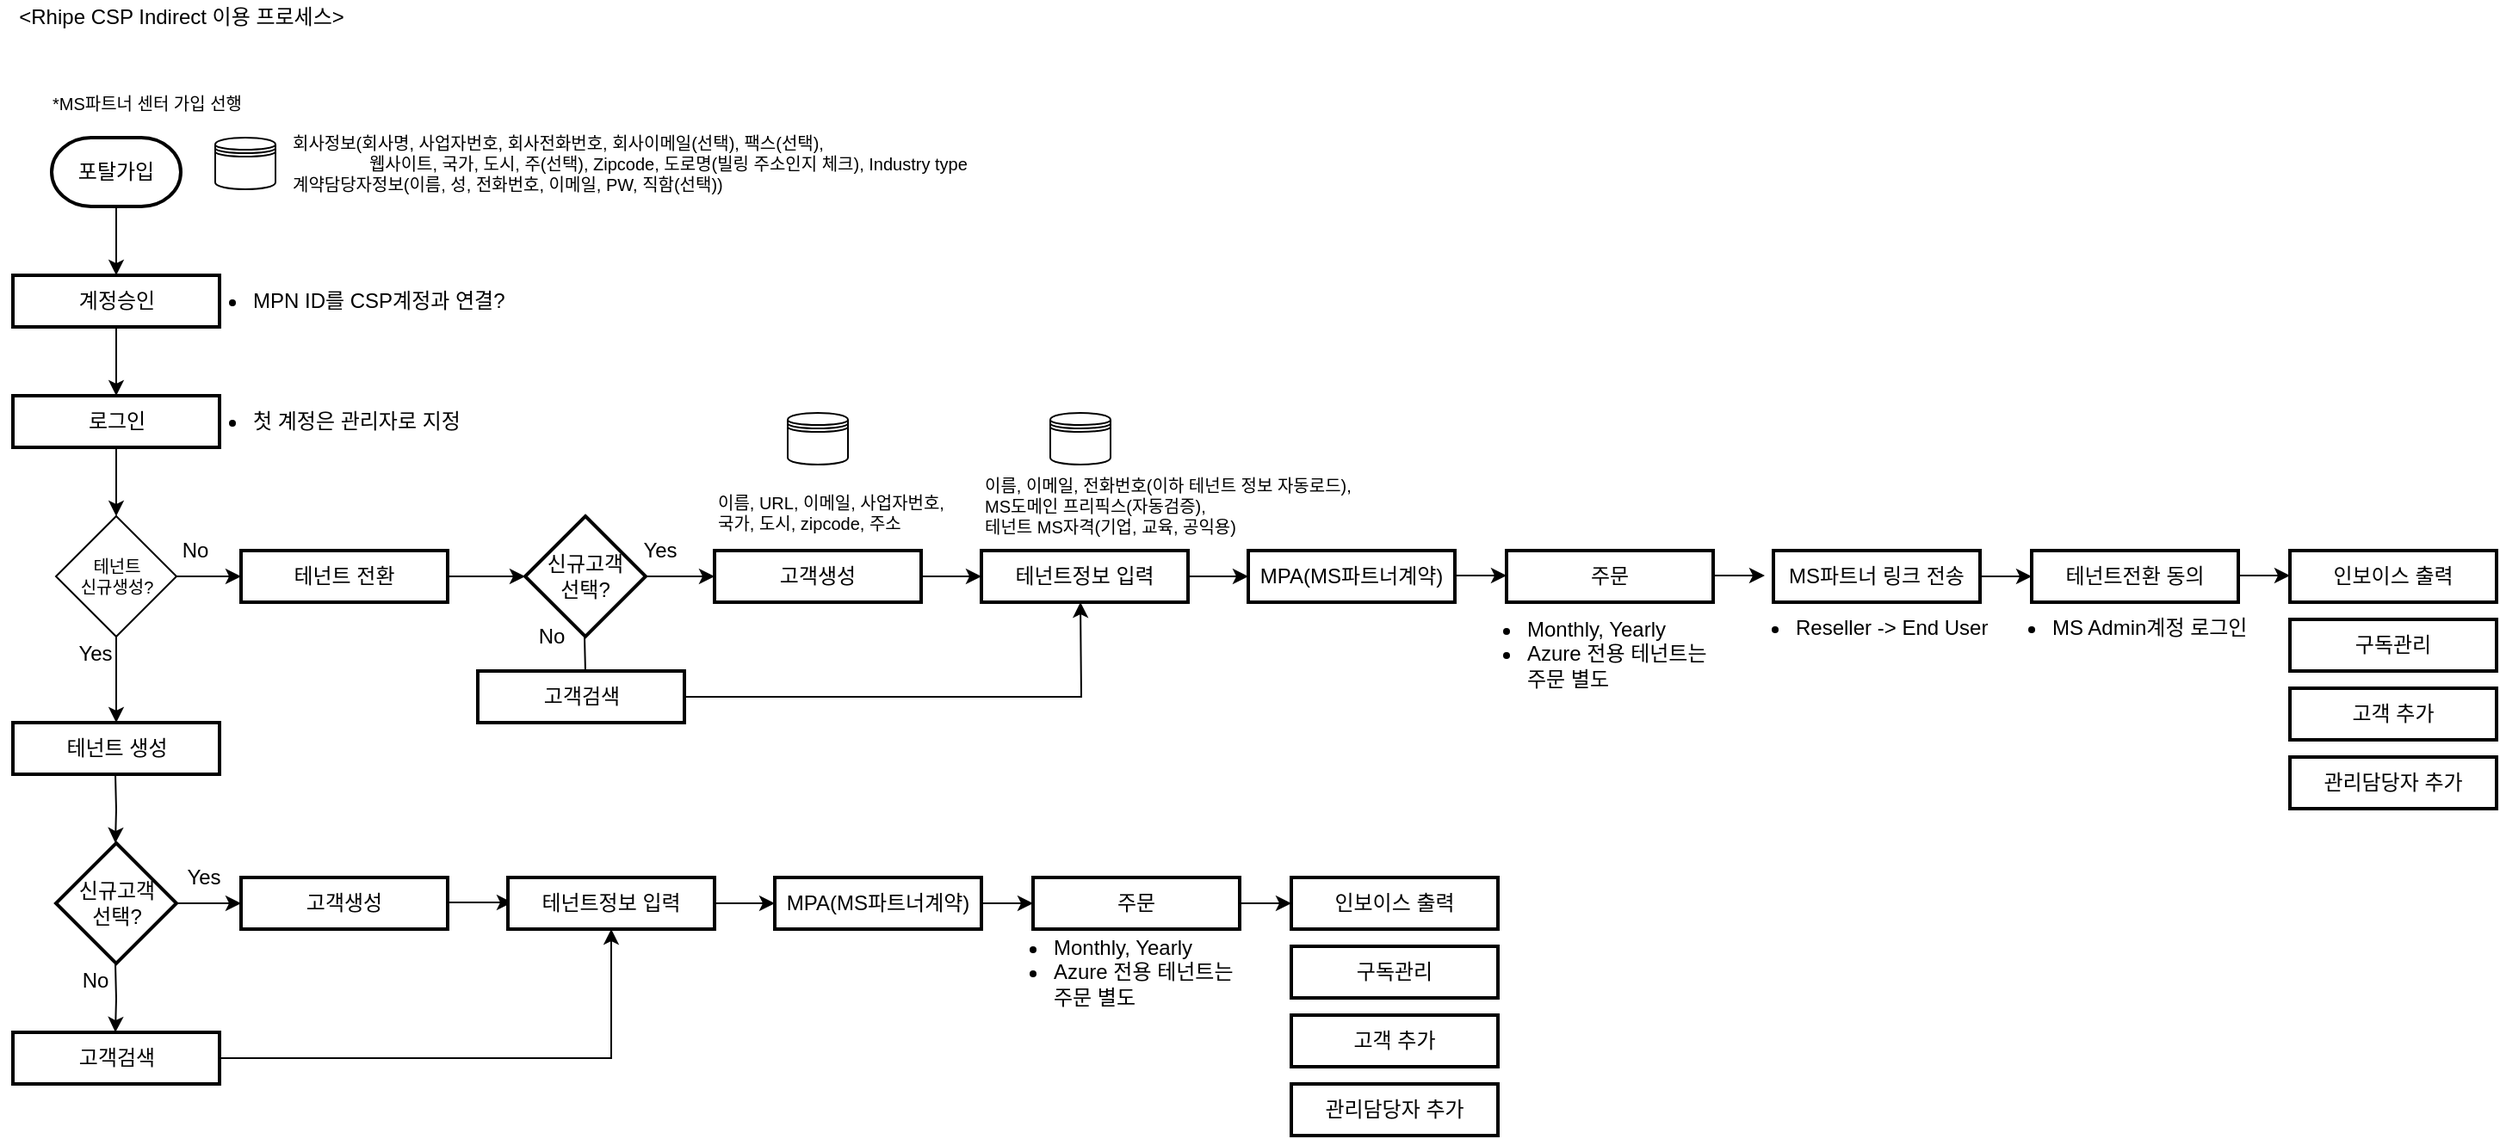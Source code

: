 <mxfile version="15.8.3" type="github">
  <diagram id="-kC8-EX9NPomtugNLF3H" name="Page-1">
    <mxGraphModel dx="1038" dy="579" grid="1" gridSize="10" guides="1" tooltips="1" connect="1" arrows="1" fold="1" page="1" pageScale="1" pageWidth="827" pageHeight="1169" math="0" shadow="0">
      <root>
        <mxCell id="0" />
        <mxCell id="1" parent="0" />
        <mxCell id="LLDy-vm4whv-XX8NyYhA-1" value="&amp;lt;Rhipe CSP Indirect 이용 프로세스&amp;gt;" style="text;html=1;resizable=0;autosize=1;align=center;verticalAlign=middle;points=[];fillColor=none;strokeColor=none;rounded=0;" parent="1" vertex="1">
          <mxGeometry x="10" y="10" width="210" height="20" as="geometry" />
        </mxCell>
        <mxCell id="LLDy-vm4whv-XX8NyYhA-7" value="" style="edgeStyle=orthogonalEdgeStyle;rounded=0;orthogonalLoop=1;jettySize=auto;html=1;" parent="1" source="LLDy-vm4whv-XX8NyYhA-4" target="LLDy-vm4whv-XX8NyYhA-6" edge="1">
          <mxGeometry relative="1" as="geometry" />
        </mxCell>
        <mxCell id="LLDy-vm4whv-XX8NyYhA-4" value="포탈가입" style="strokeWidth=2;html=1;shape=mxgraph.flowchart.terminator;whiteSpace=wrap;" parent="1" vertex="1">
          <mxGeometry x="40" y="90" width="75" height="40" as="geometry" />
        </mxCell>
        <mxCell id="LLDy-vm4whv-XX8NyYhA-5" value="회사정보(회사명, 사업자번호, 회사전화번호, 회사이메일(선택), 팩스(선택),&lt;br style=&quot;font-size: 10px&quot;&gt;&amp;nbsp; &amp;nbsp; &amp;nbsp; &amp;nbsp; &amp;nbsp; &amp;nbsp; &amp;nbsp; &amp;nbsp; 웹사이트, 국가, 도시, 주(선택), Zipcode, 도로명(빌링 주소인지 체크), Industry type&lt;br style=&quot;font-size: 10px&quot;&gt;&lt;div style=&quot;font-size: 10px&quot;&gt;&lt;span style=&quot;font-size: 10px&quot;&gt;계약담당자정보(이름, 성, 전화번호, 이메일, PW, 직함(선택))&lt;/span&gt;&lt;/div&gt;" style="text;html=1;resizable=0;autosize=1;align=left;verticalAlign=middle;points=[];fillColor=none;strokeColor=none;rounded=0;fontSize=10;" parent="1" vertex="1">
          <mxGeometry x="177.5" y="85" width="430" height="40" as="geometry" />
        </mxCell>
        <mxCell id="LLDy-vm4whv-XX8NyYhA-12" value="" style="edgeStyle=orthogonalEdgeStyle;rounded=0;orthogonalLoop=1;jettySize=auto;html=1;" parent="1" source="LLDy-vm4whv-XX8NyYhA-6" target="LLDy-vm4whv-XX8NyYhA-10" edge="1">
          <mxGeometry relative="1" as="geometry" />
        </mxCell>
        <mxCell id="LLDy-vm4whv-XX8NyYhA-6" value="계정승인" style="whiteSpace=wrap;html=1;strokeWidth=2;" parent="1" vertex="1">
          <mxGeometry x="17.5" y="170" width="120" height="30" as="geometry" />
        </mxCell>
        <mxCell id="LLDy-vm4whv-XX8NyYhA-16" value="" style="edgeStyle=orthogonalEdgeStyle;rounded=0;orthogonalLoop=1;jettySize=auto;html=1;" parent="1" source="LLDy-vm4whv-XX8NyYhA-10" edge="1">
          <mxGeometry relative="1" as="geometry">
            <mxPoint x="77.5" y="310" as="targetPoint" />
          </mxGeometry>
        </mxCell>
        <mxCell id="LLDy-vm4whv-XX8NyYhA-10" value="로그인" style="whiteSpace=wrap;html=1;strokeWidth=2;" parent="1" vertex="1">
          <mxGeometry x="17.5" y="240" width="120" height="30" as="geometry" />
        </mxCell>
        <mxCell id="LLDy-vm4whv-XX8NyYhA-17" value="&lt;ul&gt;&lt;li&gt;MPN ID를 CSP계정과 연결?&lt;/li&gt;&lt;/ul&gt;" style="text;html=1;resizable=0;autosize=1;align=left;verticalAlign=middle;points=[];fillColor=none;strokeColor=none;rounded=0;" parent="1" vertex="1">
          <mxGeometry x="115" y="165" width="210" height="40" as="geometry" />
        </mxCell>
        <mxCell id="LLDy-vm4whv-XX8NyYhA-18" value="&lt;ul&gt;&lt;li&gt;첫 계정은 관리자로 지정&lt;/li&gt;&lt;/ul&gt;" style="text;html=1;resizable=0;autosize=1;align=left;verticalAlign=middle;points=[];fillColor=none;strokeColor=none;rounded=0;" parent="1" vertex="1">
          <mxGeometry x="115" y="235" width="190" height="40" as="geometry" />
        </mxCell>
        <mxCell id="LLDy-vm4whv-XX8NyYhA-19" value="테넌트 생성" style="whiteSpace=wrap;html=1;strokeWidth=2;" parent="1" vertex="1">
          <mxGeometry x="17.5" y="430" width="120" height="30" as="geometry" />
        </mxCell>
        <mxCell id="LLDy-vm4whv-XX8NyYhA-21" value="인보이스 출력" style="whiteSpace=wrap;html=1;strokeWidth=2;" parent="1" vertex="1">
          <mxGeometry x="760" y="520" width="120" height="30" as="geometry" />
        </mxCell>
        <mxCell id="LLDy-vm4whv-XX8NyYhA-26" value="고객 추가" style="whiteSpace=wrap;html=1;strokeWidth=2;" parent="1" vertex="1">
          <mxGeometry x="760" y="600" width="120" height="30" as="geometry" />
        </mxCell>
        <mxCell id="LLDy-vm4whv-XX8NyYhA-28" value="" style="edgeStyle=orthogonalEdgeStyle;rounded=0;orthogonalLoop=1;jettySize=auto;html=1;" parent="1" edge="1">
          <mxGeometry relative="1" as="geometry">
            <mxPoint x="77" y="460" as="sourcePoint" />
            <mxPoint x="77" y="500" as="targetPoint" />
          </mxGeometry>
        </mxCell>
        <mxCell id="LLDy-vm4whv-XX8NyYhA-33" value="" style="edgeStyle=orthogonalEdgeStyle;rounded=0;orthogonalLoop=1;jettySize=auto;html=1;" parent="1" source="LLDy-vm4whv-XX8NyYhA-29" target="LLDy-vm4whv-XX8NyYhA-32" edge="1">
          <mxGeometry relative="1" as="geometry" />
        </mxCell>
        <mxCell id="LLDy-vm4whv-XX8NyYhA-29" value="신규고객&lt;br&gt;선택?" style="strokeWidth=2;html=1;shape=mxgraph.flowchart.decision;whiteSpace=wrap;align=center;" parent="1" vertex="1">
          <mxGeometry x="42.5" y="500" width="70" height="70" as="geometry" />
        </mxCell>
        <mxCell id="LLDy-vm4whv-XX8NyYhA-32" value="고객생성" style="whiteSpace=wrap;html=1;strokeWidth=2;" parent="1" vertex="1">
          <mxGeometry x="150" y="520" width="120" height="30" as="geometry" />
        </mxCell>
        <mxCell id="LLDy-vm4whv-XX8NyYhA-51" value="" style="edgeStyle=orthogonalEdgeStyle;rounded=0;orthogonalLoop=1;jettySize=auto;html=1;" parent="1" source="LLDy-vm4whv-XX8NyYhA-34" target="LLDy-vm4whv-XX8NyYhA-50" edge="1">
          <mxGeometry relative="1" as="geometry" />
        </mxCell>
        <mxCell id="LLDy-vm4whv-XX8NyYhA-34" value="MPA(MS파트너계약)" style="whiteSpace=wrap;html=1;strokeWidth=2;" parent="1" vertex="1">
          <mxGeometry x="460" y="520" width="120" height="30" as="geometry" />
        </mxCell>
        <mxCell id="LLDy-vm4whv-XX8NyYhA-35" value="이름, URL, 이메일, 사업자번호, &lt;br style=&quot;font-size: 10px;&quot;&gt;국가, 도시, zipcode, 주소" style="text;whiteSpace=wrap;html=1;fontSize=10;" parent="1" vertex="1">
          <mxGeometry x="425" y="290" width="410" height="30" as="geometry" />
        </mxCell>
        <mxCell id="LLDy-vm4whv-XX8NyYhA-38" value="Yes" style="text;html=1;resizable=0;autosize=1;align=center;verticalAlign=middle;points=[];fillColor=none;strokeColor=none;rounded=0;" parent="1" vertex="1">
          <mxGeometry x="112.5" y="510" width="30" height="20" as="geometry" />
        </mxCell>
        <mxCell id="LLDy-vm4whv-XX8NyYhA-39" value="No" style="text;html=1;resizable=0;autosize=1;align=center;verticalAlign=middle;points=[];fillColor=none;strokeColor=none;rounded=0;" parent="1" vertex="1">
          <mxGeometry x="50" y="570" width="30" height="20" as="geometry" />
        </mxCell>
        <mxCell id="LLDy-vm4whv-XX8NyYhA-40" value="" style="edgeStyle=orthogonalEdgeStyle;rounded=0;orthogonalLoop=1;jettySize=auto;html=1;" parent="1" edge="1">
          <mxGeometry relative="1" as="geometry">
            <mxPoint x="77" y="570" as="sourcePoint" />
            <mxPoint x="77" y="610" as="targetPoint" />
          </mxGeometry>
        </mxCell>
        <mxCell id="LLDy-vm4whv-XX8NyYhA-49" style="edgeStyle=orthogonalEdgeStyle;rounded=0;orthogonalLoop=1;jettySize=auto;html=1;" parent="1" source="LLDy-vm4whv-XX8NyYhA-41" target="LLDy-vm4whv-XX8NyYhA-44" edge="1">
          <mxGeometry relative="1" as="geometry" />
        </mxCell>
        <mxCell id="LLDy-vm4whv-XX8NyYhA-41" value="고객검색" style="whiteSpace=wrap;html=1;strokeWidth=2;" parent="1" vertex="1">
          <mxGeometry x="17.5" y="610" width="120" height="30" as="geometry" />
        </mxCell>
        <mxCell id="LLDy-vm4whv-XX8NyYhA-43" value="" style="edgeStyle=orthogonalEdgeStyle;rounded=0;orthogonalLoop=1;jettySize=auto;html=1;" parent="1" edge="1">
          <mxGeometry relative="1" as="geometry">
            <mxPoint x="270" y="534.5" as="sourcePoint" />
            <mxPoint x="307.5" y="534.5" as="targetPoint" />
          </mxGeometry>
        </mxCell>
        <mxCell id="LLDy-vm4whv-XX8NyYhA-47" value="" style="edgeStyle=orthogonalEdgeStyle;rounded=0;orthogonalLoop=1;jettySize=auto;html=1;" parent="1" source="LLDy-vm4whv-XX8NyYhA-44" target="LLDy-vm4whv-XX8NyYhA-34" edge="1">
          <mxGeometry relative="1" as="geometry" />
        </mxCell>
        <mxCell id="LLDy-vm4whv-XX8NyYhA-44" value="테넌트정보 입력" style="whiteSpace=wrap;html=1;strokeWidth=2;" parent="1" vertex="1">
          <mxGeometry x="305" y="520" width="120" height="30" as="geometry" />
        </mxCell>
        <mxCell id="LLDy-vm4whv-XX8NyYhA-45" value="" style="shape=datastore;whiteSpace=wrap;html=1;" parent="1" vertex="1">
          <mxGeometry x="620" y="250" width="35" height="30" as="geometry" />
        </mxCell>
        <mxCell id="LLDy-vm4whv-XX8NyYhA-46" value="이름, 이메일, 전화번호(이하 테넌트 정보 자동로드), &lt;br style=&quot;font-size: 10px;&quot;&gt;MS도메인 프리픽스(자동검증), &lt;br style=&quot;font-size: 10px;&quot;&gt;테넌트 MS자격(기업, 교육, 공익용)" style="text;whiteSpace=wrap;html=1;fontSize=10;" parent="1" vertex="1">
          <mxGeometry x="580" y="280" width="410" height="30" as="geometry" />
        </mxCell>
        <mxCell id="LLDy-vm4whv-XX8NyYhA-53" value="" style="edgeStyle=orthogonalEdgeStyle;rounded=0;orthogonalLoop=1;jettySize=auto;html=1;" parent="1" source="LLDy-vm4whv-XX8NyYhA-50" target="LLDy-vm4whv-XX8NyYhA-21" edge="1">
          <mxGeometry relative="1" as="geometry" />
        </mxCell>
        <mxCell id="LLDy-vm4whv-XX8NyYhA-50" value="주문" style="whiteSpace=wrap;html=1;strokeWidth=2;" parent="1" vertex="1">
          <mxGeometry x="610" y="520" width="120" height="30" as="geometry" />
        </mxCell>
        <mxCell id="LLDy-vm4whv-XX8NyYhA-52" value="&lt;ul&gt;&lt;li&gt;Monthly, Yearly&lt;/li&gt;&lt;li&gt;Azure 전용 테넌트는 &lt;br&gt;주문 별도&lt;/li&gt;&lt;/ul&gt;" style="text;html=1;resizable=0;autosize=1;align=left;verticalAlign=middle;points=[];fillColor=none;strokeColor=none;rounded=0;" parent="1" vertex="1">
          <mxGeometry x="580" y="540" width="170" height="70" as="geometry" />
        </mxCell>
        <mxCell id="x1_s0fbQaFr76W7rGfXg-1" value="*MS파트너 센터 가입 선행" style="text;html=1;resizable=0;autosize=1;align=center;verticalAlign=middle;points=[];fillColor=none;strokeColor=none;rounded=0;fontSize=10;" parent="1" vertex="1">
          <mxGeometry x="30" y="60" width="130" height="20" as="geometry" />
        </mxCell>
        <mxCell id="x1_s0fbQaFr76W7rGfXg-16" value="" style="edgeStyle=orthogonalEdgeStyle;rounded=0;orthogonalLoop=1;jettySize=auto;html=1;fontSize=10;" parent="1" source="x1_s0fbQaFr76W7rGfXg-7" target="x1_s0fbQaFr76W7rGfXg-15" edge="1">
          <mxGeometry relative="1" as="geometry" />
        </mxCell>
        <mxCell id="x1_s0fbQaFr76W7rGfXg-7" value="테넌트 전환" style="whiteSpace=wrap;html=1;strokeWidth=2;" parent="1" vertex="1">
          <mxGeometry x="150" y="330" width="120" height="30" as="geometry" />
        </mxCell>
        <mxCell id="x1_s0fbQaFr76W7rGfXg-11" value="" style="edgeStyle=orthogonalEdgeStyle;rounded=0;orthogonalLoop=1;jettySize=auto;html=1;fontSize=10;" parent="1" source="x1_s0fbQaFr76W7rGfXg-10" target="LLDy-vm4whv-XX8NyYhA-19" edge="1">
          <mxGeometry relative="1" as="geometry" />
        </mxCell>
        <mxCell id="x1_s0fbQaFr76W7rGfXg-12" value="" style="edgeStyle=orthogonalEdgeStyle;rounded=0;orthogonalLoop=1;jettySize=auto;html=1;fontSize=10;" parent="1" source="x1_s0fbQaFr76W7rGfXg-10" target="x1_s0fbQaFr76W7rGfXg-7" edge="1">
          <mxGeometry relative="1" as="geometry" />
        </mxCell>
        <mxCell id="x1_s0fbQaFr76W7rGfXg-10" value="테넌트&lt;br&gt;신규생성?" style="rhombus;whiteSpace=wrap;html=1;fontSize=10;align=center;" parent="1" vertex="1">
          <mxGeometry x="42.5" y="310" width="70" height="70" as="geometry" />
        </mxCell>
        <mxCell id="x1_s0fbQaFr76W7rGfXg-13" value="No" style="text;html=1;resizable=0;autosize=1;align=center;verticalAlign=middle;points=[];fillColor=none;strokeColor=none;rounded=0;" parent="1" vertex="1">
          <mxGeometry x="107.5" y="320" width="30" height="20" as="geometry" />
        </mxCell>
        <mxCell id="x1_s0fbQaFr76W7rGfXg-14" value="Yes" style="text;html=1;resizable=0;autosize=1;align=center;verticalAlign=middle;points=[];fillColor=none;strokeColor=none;rounded=0;" parent="1" vertex="1">
          <mxGeometry x="50" y="380" width="30" height="20" as="geometry" />
        </mxCell>
        <mxCell id="x1_s0fbQaFr76W7rGfXg-34" value="" style="edgeStyle=orthogonalEdgeStyle;rounded=0;orthogonalLoop=1;jettySize=auto;html=1;fontSize=10;" parent="1" source="x1_s0fbQaFr76W7rGfXg-15" target="x1_s0fbQaFr76W7rGfXg-17" edge="1">
          <mxGeometry relative="1" as="geometry" />
        </mxCell>
        <mxCell id="x1_s0fbQaFr76W7rGfXg-15" value="신규고객&lt;br&gt;선택?" style="strokeWidth=2;html=1;shape=mxgraph.flowchart.decision;whiteSpace=wrap;align=center;" parent="1" vertex="1">
          <mxGeometry x="315" y="310" width="70" height="70" as="geometry" />
        </mxCell>
        <mxCell id="x1_s0fbQaFr76W7rGfXg-35" value="" style="edgeStyle=orthogonalEdgeStyle;rounded=0;orthogonalLoop=1;jettySize=auto;html=1;fontSize=10;" parent="1" source="x1_s0fbQaFr76W7rGfXg-17" target="x1_s0fbQaFr76W7rGfXg-19" edge="1">
          <mxGeometry relative="1" as="geometry" />
        </mxCell>
        <mxCell id="x1_s0fbQaFr76W7rGfXg-17" value="고객생성" style="whiteSpace=wrap;html=1;strokeWidth=2;" parent="1" vertex="1">
          <mxGeometry x="425" y="330" width="120" height="30" as="geometry" />
        </mxCell>
        <mxCell id="x1_s0fbQaFr76W7rGfXg-18" value="MPA(MS파트너계약)" style="whiteSpace=wrap;html=1;strokeWidth=2;" parent="1" vertex="1">
          <mxGeometry x="735" y="330" width="120" height="30" as="geometry" />
        </mxCell>
        <mxCell id="x1_s0fbQaFr76W7rGfXg-36" value="" style="edgeStyle=orthogonalEdgeStyle;rounded=0;orthogonalLoop=1;jettySize=auto;html=1;fontSize=10;" parent="1" source="x1_s0fbQaFr76W7rGfXg-19" target="x1_s0fbQaFr76W7rGfXg-18" edge="1">
          <mxGeometry relative="1" as="geometry" />
        </mxCell>
        <mxCell id="x1_s0fbQaFr76W7rGfXg-19" value="테넌트정보 입력" style="whiteSpace=wrap;html=1;strokeWidth=2;" parent="1" vertex="1">
          <mxGeometry x="580" y="330" width="120" height="30" as="geometry" />
        </mxCell>
        <mxCell id="x1_s0fbQaFr76W7rGfXg-20" value="주문" style="whiteSpace=wrap;html=1;strokeWidth=2;" parent="1" vertex="1">
          <mxGeometry x="885" y="330" width="120" height="30" as="geometry" />
        </mxCell>
        <mxCell id="x1_s0fbQaFr76W7rGfXg-21" value="&lt;ul&gt;&lt;li&gt;Monthly, Yearly&lt;/li&gt;&lt;li&gt;Azure 전용 테넌트는 &lt;br&gt;주문 별도&lt;/li&gt;&lt;/ul&gt;" style="text;html=1;resizable=0;autosize=1;align=left;verticalAlign=middle;points=[];fillColor=none;strokeColor=none;rounded=0;" parent="1" vertex="1">
          <mxGeometry x="855" y="355" width="170" height="70" as="geometry" />
        </mxCell>
        <mxCell id="x1_s0fbQaFr76W7rGfXg-26" value="No" style="text;html=1;resizable=0;autosize=1;align=center;verticalAlign=middle;points=[];fillColor=none;strokeColor=none;rounded=0;" parent="1" vertex="1">
          <mxGeometry x="315" y="370" width="30" height="20" as="geometry" />
        </mxCell>
        <mxCell id="x1_s0fbQaFr76W7rGfXg-27" value="" style="edgeStyle=orthogonalEdgeStyle;rounded=0;orthogonalLoop=1;jettySize=auto;html=1;" parent="1" edge="1">
          <mxGeometry relative="1" as="geometry">
            <mxPoint x="349.5" y="380" as="sourcePoint" />
            <mxPoint x="349.5" y="420" as="targetPoint" />
          </mxGeometry>
        </mxCell>
        <mxCell id="x1_s0fbQaFr76W7rGfXg-28" style="edgeStyle=orthogonalEdgeStyle;rounded=0;orthogonalLoop=1;jettySize=auto;html=1;" parent="1" source="x1_s0fbQaFr76W7rGfXg-29" edge="1">
          <mxGeometry relative="1" as="geometry">
            <mxPoint x="637.5" y="360" as="targetPoint" />
          </mxGeometry>
        </mxCell>
        <mxCell id="x1_s0fbQaFr76W7rGfXg-29" value="고객검색" style="whiteSpace=wrap;html=1;strokeWidth=2;" parent="1" vertex="1">
          <mxGeometry x="287.5" y="400" width="120" height="30" as="geometry" />
        </mxCell>
        <mxCell id="x1_s0fbQaFr76W7rGfXg-31" value="" style="shape=datastore;whiteSpace=wrap;html=1;" parent="1" vertex="1">
          <mxGeometry x="467.5" y="250" width="35" height="30" as="geometry" />
        </mxCell>
        <mxCell id="x1_s0fbQaFr76W7rGfXg-32" value="" style="shape=datastore;whiteSpace=wrap;html=1;" parent="1" vertex="1">
          <mxGeometry x="135" y="90" width="35" height="30" as="geometry" />
        </mxCell>
        <mxCell id="x1_s0fbQaFr76W7rGfXg-39" value="" style="edgeStyle=orthogonalEdgeStyle;rounded=0;orthogonalLoop=1;jettySize=auto;html=1;" parent="1" edge="1">
          <mxGeometry relative="1" as="geometry">
            <mxPoint x="855" y="344.5" as="sourcePoint" />
            <mxPoint x="885" y="344.5" as="targetPoint" />
          </mxGeometry>
        </mxCell>
        <mxCell id="x1_s0fbQaFr76W7rGfXg-40" value="Yes" style="text;html=1;resizable=0;autosize=1;align=center;verticalAlign=middle;points=[];fillColor=none;strokeColor=none;rounded=0;" parent="1" vertex="1">
          <mxGeometry x="377.5" y="320" width="30" height="20" as="geometry" />
        </mxCell>
        <mxCell id="x1_s0fbQaFr76W7rGfXg-41" value="테넌트전환 동의" style="whiteSpace=wrap;html=1;strokeWidth=2;" parent="1" vertex="1">
          <mxGeometry x="1190" y="330" width="120" height="30" as="geometry" />
        </mxCell>
        <mxCell id="x1_s0fbQaFr76W7rGfXg-42" value="&lt;ul&gt;&lt;li&gt;MS Admin계정 로그인&lt;/li&gt;&lt;/ul&gt;" style="text;html=1;resizable=0;autosize=1;align=left;verticalAlign=middle;points=[];fillColor=none;strokeColor=none;rounded=0;" parent="1" vertex="1">
          <mxGeometry x="1160" y="355" width="170" height="40" as="geometry" />
        </mxCell>
        <mxCell id="x1_s0fbQaFr76W7rGfXg-44" value="" style="edgeStyle=orthogonalEdgeStyle;rounded=0;orthogonalLoop=1;jettySize=auto;html=1;" parent="1" edge="1">
          <mxGeometry relative="1" as="geometry">
            <mxPoint x="1005" y="344.5" as="sourcePoint" />
            <mxPoint x="1035" y="344.5" as="targetPoint" />
          </mxGeometry>
        </mxCell>
        <mxCell id="x1_s0fbQaFr76W7rGfXg-46" value="" style="edgeStyle=orthogonalEdgeStyle;rounded=0;orthogonalLoop=1;jettySize=auto;html=1;fontSize=10;" parent="1" source="x1_s0fbQaFr76W7rGfXg-45" target="x1_s0fbQaFr76W7rGfXg-41" edge="1">
          <mxGeometry relative="1" as="geometry" />
        </mxCell>
        <mxCell id="x1_s0fbQaFr76W7rGfXg-45" value="MS파트너 링크 전송" style="whiteSpace=wrap;html=1;strokeWidth=2;" parent="1" vertex="1">
          <mxGeometry x="1040" y="330" width="120" height="30" as="geometry" />
        </mxCell>
        <mxCell id="x1_s0fbQaFr76W7rGfXg-47" value="&lt;ul&gt;&lt;li&gt;Reseller -&amp;gt; End User&lt;/li&gt;&lt;/ul&gt;" style="text;html=1;resizable=0;autosize=1;align=left;verticalAlign=middle;points=[];fillColor=none;strokeColor=none;rounded=0;" parent="1" vertex="1">
          <mxGeometry x="1011" y="355" width="170" height="40" as="geometry" />
        </mxCell>
        <mxCell id="x1_s0fbQaFr76W7rGfXg-48" value="관리담당자 추가" style="whiteSpace=wrap;html=1;strokeWidth=2;" parent="1" vertex="1">
          <mxGeometry x="760" y="640" width="120" height="30" as="geometry" />
        </mxCell>
        <mxCell id="x1_s0fbQaFr76W7rGfXg-49" value="구독관리" style="whiteSpace=wrap;html=1;strokeWidth=2;" parent="1" vertex="1">
          <mxGeometry x="760" y="560" width="120" height="30" as="geometry" />
        </mxCell>
        <mxCell id="Jh1CxPEHTyQ2Su4Y3jyr-1" value="" style="edgeStyle=orthogonalEdgeStyle;rounded=0;orthogonalLoop=1;jettySize=auto;html=1;fontSize=10;" parent="1" edge="1">
          <mxGeometry relative="1" as="geometry">
            <mxPoint x="1310" y="344.5" as="sourcePoint" />
            <mxPoint x="1340" y="344.5" as="targetPoint" />
          </mxGeometry>
        </mxCell>
        <mxCell id="sWF5zsyBriAMHVySnrM8-1" value="인보이스 출력" style="whiteSpace=wrap;html=1;strokeWidth=2;" parent="1" vertex="1">
          <mxGeometry x="1340" y="330" width="120" height="30" as="geometry" />
        </mxCell>
        <mxCell id="sWF5zsyBriAMHVySnrM8-2" value="고객 추가" style="whiteSpace=wrap;html=1;strokeWidth=2;" parent="1" vertex="1">
          <mxGeometry x="1340" y="410" width="120" height="30" as="geometry" />
        </mxCell>
        <mxCell id="sWF5zsyBriAMHVySnrM8-3" value="관리담당자 추가" style="whiteSpace=wrap;html=1;strokeWidth=2;" parent="1" vertex="1">
          <mxGeometry x="1340" y="450" width="120" height="30" as="geometry" />
        </mxCell>
        <mxCell id="sWF5zsyBriAMHVySnrM8-4" value="구독관리" style="whiteSpace=wrap;html=1;strokeWidth=2;" parent="1" vertex="1">
          <mxGeometry x="1340" y="370" width="120" height="30" as="geometry" />
        </mxCell>
      </root>
    </mxGraphModel>
  </diagram>
</mxfile>
